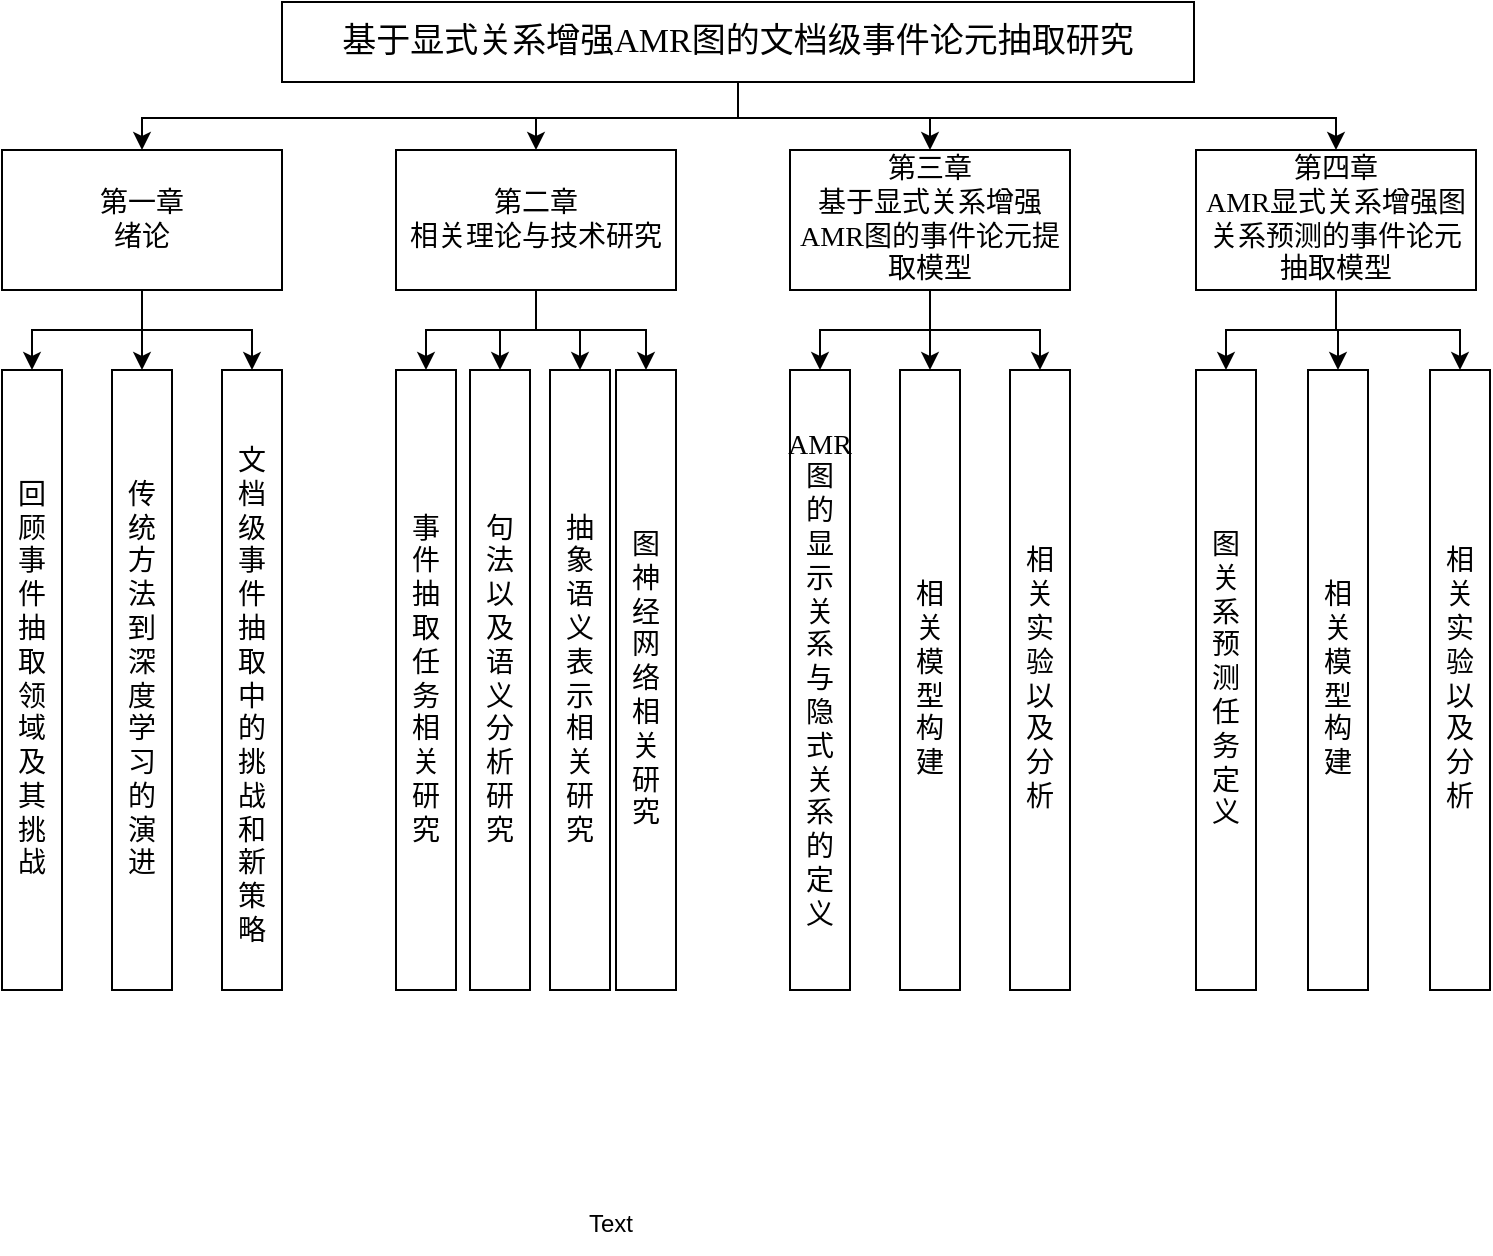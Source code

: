 <mxfile version="22.1.18" type="github">
  <diagram name="第 1 页" id="pSFM66YJ2xRk52TTQeRo">
    <mxGraphModel dx="1018" dy="609" grid="1" gridSize="10" guides="1" tooltips="1" connect="1" arrows="1" fold="1" page="1" pageScale="1" pageWidth="827" pageHeight="1169" math="0" shadow="0">
      <root>
        <mxCell id="0" />
        <mxCell id="1" parent="0" />
        <mxCell id="IECKvH-rgRgy9NSk1Zk0-20" style="edgeStyle=orthogonalEdgeStyle;rounded=0;orthogonalLoop=1;jettySize=auto;html=1;entryX=0.5;entryY=0;entryDx=0;entryDy=0;" parent="1" source="IECKvH-rgRgy9NSk1Zk0-2" target="IECKvH-rgRgy9NSk1Zk0-3" edge="1">
          <mxGeometry relative="1" as="geometry">
            <Array as="points">
              <mxPoint x="414" y="120" />
              <mxPoint x="116" y="120" />
            </Array>
          </mxGeometry>
        </mxCell>
        <mxCell id="IECKvH-rgRgy9NSk1Zk0-21" style="edgeStyle=orthogonalEdgeStyle;rounded=0;orthogonalLoop=1;jettySize=auto;html=1;entryX=0.5;entryY=0;entryDx=0;entryDy=0;" parent="1" source="IECKvH-rgRgy9NSk1Zk0-2" target="IECKvH-rgRgy9NSk1Zk0-4" edge="1">
          <mxGeometry relative="1" as="geometry">
            <Array as="points">
              <mxPoint x="414" y="120" />
              <mxPoint x="313" y="120" />
            </Array>
          </mxGeometry>
        </mxCell>
        <mxCell id="IECKvH-rgRgy9NSk1Zk0-22" style="edgeStyle=orthogonalEdgeStyle;rounded=0;orthogonalLoop=1;jettySize=auto;html=1;exitX=0.5;exitY=1;exitDx=0;exitDy=0;entryX=0.5;entryY=0;entryDx=0;entryDy=0;" parent="1" source="IECKvH-rgRgy9NSk1Zk0-2" target="IECKvH-rgRgy9NSk1Zk0-5" edge="1">
          <mxGeometry relative="1" as="geometry">
            <Array as="points">
              <mxPoint x="414" y="120" />
              <mxPoint x="510" y="120" />
            </Array>
          </mxGeometry>
        </mxCell>
        <mxCell id="IECKvH-rgRgy9NSk1Zk0-23" style="edgeStyle=orthogonalEdgeStyle;rounded=0;orthogonalLoop=1;jettySize=auto;html=1;" parent="1" source="IECKvH-rgRgy9NSk1Zk0-2" target="IECKvH-rgRgy9NSk1Zk0-6" edge="1">
          <mxGeometry relative="1" as="geometry">
            <Array as="points">
              <mxPoint x="414" y="120" />
              <mxPoint x="713" y="120" />
            </Array>
          </mxGeometry>
        </mxCell>
        <mxCell id="IECKvH-rgRgy9NSk1Zk0-2" value="&lt;font style=&quot;font-size: 17px;&quot; face=&quot;宋体-简&quot;&gt;基于显式关系增强AMR图的文档级事件论元抽取研究&lt;/font&gt;" style="whiteSpace=wrap;html=1;" parent="1" vertex="1">
          <mxGeometry x="186" y="62" width="456" height="40" as="geometry" />
        </mxCell>
        <mxCell id="IECKvH-rgRgy9NSk1Zk0-25" style="edgeStyle=orthogonalEdgeStyle;rounded=0;orthogonalLoop=1;jettySize=auto;html=1;entryX=0.5;entryY=0;entryDx=0;entryDy=0;" parent="1" source="IECKvH-rgRgy9NSk1Zk0-3" target="IECKvH-rgRgy9NSk1Zk0-8" edge="1">
          <mxGeometry relative="1" as="geometry" />
        </mxCell>
        <mxCell id="IECKvH-rgRgy9NSk1Zk0-26" value="" style="edgeStyle=orthogonalEdgeStyle;rounded=0;orthogonalLoop=1;jettySize=auto;html=1;" parent="1" source="IECKvH-rgRgy9NSk1Zk0-3" target="IECKvH-rgRgy9NSk1Zk0-9" edge="1">
          <mxGeometry relative="1" as="geometry" />
        </mxCell>
        <mxCell id="IECKvH-rgRgy9NSk1Zk0-27" style="edgeStyle=orthogonalEdgeStyle;rounded=0;orthogonalLoop=1;jettySize=auto;html=1;entryX=0.5;entryY=0;entryDx=0;entryDy=0;" parent="1" source="IECKvH-rgRgy9NSk1Zk0-3" target="IECKvH-rgRgy9NSk1Zk0-10" edge="1">
          <mxGeometry relative="1" as="geometry" />
        </mxCell>
        <mxCell id="IECKvH-rgRgy9NSk1Zk0-3" value="&lt;font face=&quot;宋体-简&quot; style=&quot;font-size: 14px;&quot;&gt;第一章&lt;br&gt;绪论&lt;br&gt;&lt;/font&gt;" style="rounded=0;whiteSpace=wrap;html=1;" parent="1" vertex="1">
          <mxGeometry x="46" y="136" width="140" height="70" as="geometry" />
        </mxCell>
        <mxCell id="IECKvH-rgRgy9NSk1Zk0-28" style="edgeStyle=orthogonalEdgeStyle;rounded=0;orthogonalLoop=1;jettySize=auto;html=1;entryX=0.5;entryY=0;entryDx=0;entryDy=0;" parent="1" source="IECKvH-rgRgy9NSk1Zk0-4" target="IECKvH-rgRgy9NSk1Zk0-11" edge="1">
          <mxGeometry relative="1" as="geometry" />
        </mxCell>
        <mxCell id="IECKvH-rgRgy9NSk1Zk0-29" style="edgeStyle=orthogonalEdgeStyle;rounded=0;orthogonalLoop=1;jettySize=auto;html=1;entryX=0.5;entryY=0;entryDx=0;entryDy=0;" parent="1" source="IECKvH-rgRgy9NSk1Zk0-4" target="IECKvH-rgRgy9NSk1Zk0-12" edge="1">
          <mxGeometry relative="1" as="geometry" />
        </mxCell>
        <mxCell id="IECKvH-rgRgy9NSk1Zk0-30" style="edgeStyle=orthogonalEdgeStyle;rounded=0;orthogonalLoop=1;jettySize=auto;html=1;entryX=0.5;entryY=0;entryDx=0;entryDy=0;" parent="1" source="IECKvH-rgRgy9NSk1Zk0-4" target="IECKvH-rgRgy9NSk1Zk0-13" edge="1">
          <mxGeometry relative="1" as="geometry" />
        </mxCell>
        <mxCell id="xBRvkmc-2l1ilHyjDRc--2" style="edgeStyle=orthogonalEdgeStyle;rounded=0;orthogonalLoop=1;jettySize=auto;html=1;entryX=0.5;entryY=0;entryDx=0;entryDy=0;" edge="1" parent="1" source="IECKvH-rgRgy9NSk1Zk0-4" target="xBRvkmc-2l1ilHyjDRc--1">
          <mxGeometry relative="1" as="geometry" />
        </mxCell>
        <mxCell id="IECKvH-rgRgy9NSk1Zk0-4" value="&lt;font face=&quot;宋体-简&quot; style=&quot;font-size: 14px;&quot;&gt;第二章&lt;/font&gt;&lt;br&gt;&lt;span style=&quot;font-family: 宋体-简; font-size: 14px;&quot;&gt;相关理论与技术研究&lt;/span&gt;" style="rounded=0;whiteSpace=wrap;html=1;" parent="1" vertex="1">
          <mxGeometry x="243" y="136" width="140" height="70" as="geometry" />
        </mxCell>
        <mxCell id="IECKvH-rgRgy9NSk1Zk0-31" style="edgeStyle=orthogonalEdgeStyle;rounded=0;orthogonalLoop=1;jettySize=auto;html=1;entryX=0.5;entryY=0;entryDx=0;entryDy=0;" parent="1" source="IECKvH-rgRgy9NSk1Zk0-5" target="IECKvH-rgRgy9NSk1Zk0-14" edge="1">
          <mxGeometry relative="1" as="geometry" />
        </mxCell>
        <mxCell id="IECKvH-rgRgy9NSk1Zk0-32" style="edgeStyle=orthogonalEdgeStyle;rounded=0;orthogonalLoop=1;jettySize=auto;html=1;entryX=0.5;entryY=0;entryDx=0;entryDy=0;" parent="1" source="IECKvH-rgRgy9NSk1Zk0-5" target="IECKvH-rgRgy9NSk1Zk0-15" edge="1">
          <mxGeometry relative="1" as="geometry" />
        </mxCell>
        <mxCell id="IECKvH-rgRgy9NSk1Zk0-33" style="edgeStyle=orthogonalEdgeStyle;rounded=0;orthogonalLoop=1;jettySize=auto;html=1;entryX=0.5;entryY=0;entryDx=0;entryDy=0;" parent="1" source="IECKvH-rgRgy9NSk1Zk0-5" target="IECKvH-rgRgy9NSk1Zk0-16" edge="1">
          <mxGeometry relative="1" as="geometry" />
        </mxCell>
        <mxCell id="IECKvH-rgRgy9NSk1Zk0-5" value="&lt;font face=&quot;宋体-简&quot; style=&quot;&quot;&gt;&lt;font style=&quot;font-size: 14px;&quot;&gt;第三章&lt;/font&gt;&lt;br&gt;&lt;span style=&quot;font-size: 14px;&quot;&gt;基于显式关系增强AMR图的事件论元提取模型&lt;/span&gt;&lt;br&gt;&lt;/font&gt;" style="rounded=0;whiteSpace=wrap;html=1;" parent="1" vertex="1">
          <mxGeometry x="440" y="136" width="140" height="70" as="geometry" />
        </mxCell>
        <mxCell id="IECKvH-rgRgy9NSk1Zk0-34" style="edgeStyle=orthogonalEdgeStyle;rounded=0;orthogonalLoop=1;jettySize=auto;html=1;entryX=0.5;entryY=0;entryDx=0;entryDy=0;" parent="1" source="IECKvH-rgRgy9NSk1Zk0-6" target="IECKvH-rgRgy9NSk1Zk0-17" edge="1">
          <mxGeometry relative="1" as="geometry" />
        </mxCell>
        <mxCell id="IECKvH-rgRgy9NSk1Zk0-36" style="edgeStyle=orthogonalEdgeStyle;rounded=0;orthogonalLoop=1;jettySize=auto;html=1;entryX=0.5;entryY=0;entryDx=0;entryDy=0;" parent="1" source="IECKvH-rgRgy9NSk1Zk0-6" target="IECKvH-rgRgy9NSk1Zk0-19" edge="1">
          <mxGeometry relative="1" as="geometry" />
        </mxCell>
        <mxCell id="IECKvH-rgRgy9NSk1Zk0-37" style="edgeStyle=orthogonalEdgeStyle;rounded=0;orthogonalLoop=1;jettySize=auto;html=1;entryX=0.5;entryY=0;entryDx=0;entryDy=0;" parent="1" source="IECKvH-rgRgy9NSk1Zk0-6" target="IECKvH-rgRgy9NSk1Zk0-24" edge="1">
          <mxGeometry relative="1" as="geometry" />
        </mxCell>
        <mxCell id="IECKvH-rgRgy9NSk1Zk0-6" value="&lt;font style=&quot;&quot; face=&quot;宋体-简&quot;&gt;&lt;font style=&quot;font-size: 14px;&quot;&gt;第四章&lt;/font&gt;&lt;br&gt;&lt;font style=&quot;font-size: 14px;&quot;&gt;AMR显式关系增强图关系预测的事件论元抽取模型&lt;/font&gt;&lt;br&gt;&lt;/font&gt;" style="rounded=0;whiteSpace=wrap;html=1;" parent="1" vertex="1">
          <mxGeometry x="643" y="136" width="140" height="70" as="geometry" />
        </mxCell>
        <mxCell id="IECKvH-rgRgy9NSk1Zk0-8" value="&lt;font style=&quot;font-size: 14px;&quot; face=&quot;宋体-简&quot;&gt;回&lt;br&gt;顾&lt;br&gt;事&lt;br&gt;件&lt;br&gt;抽&lt;br&gt;取&lt;br&gt;领&lt;br&gt;域&lt;br&gt;及&lt;br&gt;其&lt;br&gt;挑&lt;br&gt;战&lt;/font&gt;" style="rounded=0;whiteSpace=wrap;html=1;" parent="1" vertex="1">
          <mxGeometry x="46" y="246" width="30" height="310" as="geometry" />
        </mxCell>
        <mxCell id="IECKvH-rgRgy9NSk1Zk0-9" value="&lt;font face=&quot;宋体-简&quot; style=&quot;font-size: 14px;&quot;&gt;传&lt;br&gt;统&lt;br&gt;方&lt;br&gt;法&lt;br&gt;到&lt;br&gt;深&lt;br&gt;度&lt;br&gt;学&lt;br&gt;习&lt;br&gt;的&lt;br&gt;演&lt;br&gt;进&lt;/font&gt;" style="rounded=0;whiteSpace=wrap;html=1;" parent="1" vertex="1">
          <mxGeometry x="101" y="246" width="30" height="310" as="geometry" />
        </mxCell>
        <mxCell id="IECKvH-rgRgy9NSk1Zk0-10" value="&lt;font face=&quot;宋体-简&quot; style=&quot;font-size: 14px;&quot;&gt;&lt;br&gt;文&lt;br&gt;档&lt;br&gt;级&lt;br&gt;事&lt;br&gt;件&lt;br&gt;抽&lt;br&gt;取&lt;br&gt;中&lt;br&gt;的&lt;br&gt;挑&lt;br&gt;战&lt;br&gt;和&lt;br&gt;新&lt;br&gt;策&lt;br&gt;略&lt;/font&gt;" style="rounded=0;whiteSpace=wrap;html=1;" parent="1" vertex="1">
          <mxGeometry x="156" y="246" width="30" height="310" as="geometry" />
        </mxCell>
        <mxCell id="IECKvH-rgRgy9NSk1Zk0-11" value="事&lt;br&gt;件&lt;br&gt;抽&lt;br&gt;取&lt;br&gt;任&lt;br&gt;务&lt;br&gt;相&lt;br&gt;关&lt;br&gt;研&lt;br&gt;究" style="rounded=0;whiteSpace=wrap;html=1;fontFamily=宋体-简;fontSize=14;" parent="1" vertex="1">
          <mxGeometry x="243" y="246" width="30" height="310" as="geometry" />
        </mxCell>
        <mxCell id="IECKvH-rgRgy9NSk1Zk0-12" value="抽&lt;br&gt;象&lt;br&gt;语&lt;br&gt;义&lt;br&gt;表&lt;br&gt;示&lt;br&gt;相&lt;br&gt;关&lt;br&gt;研&lt;br&gt;究" style="rounded=0;whiteSpace=wrap;html=1;fontFamily=宋体-简;fontSize=14;" parent="1" vertex="1">
          <mxGeometry x="320" y="246" width="30" height="310" as="geometry" />
        </mxCell>
        <mxCell id="IECKvH-rgRgy9NSk1Zk0-13" value="图&lt;br&gt;神&lt;br&gt;经&lt;br&gt;网&lt;br&gt;络&lt;br&gt;相&lt;br&gt;关&lt;br&gt;研&lt;br&gt;究" style="rounded=0;whiteSpace=wrap;html=1;fontFamily=宋体-简;fontSize=14;" parent="1" vertex="1">
          <mxGeometry x="353" y="246" width="30" height="310" as="geometry" />
        </mxCell>
        <mxCell id="IECKvH-rgRgy9NSk1Zk0-14" value="AMR&lt;br&gt;图&lt;br&gt;的&lt;br&gt;显&lt;br&gt;示&lt;br&gt;关&lt;br&gt;系&lt;br&gt;与&lt;br&gt;隐&lt;br&gt;式&lt;br&gt;关&lt;br&gt;系&lt;br&gt;的&lt;br&gt;定&lt;br&gt;义" style="rounded=0;whiteSpace=wrap;html=1;fontFamily=宋体-简;fontSize=14;" parent="1" vertex="1">
          <mxGeometry x="440" y="246" width="30" height="310" as="geometry" />
        </mxCell>
        <mxCell id="IECKvH-rgRgy9NSk1Zk0-15" value="相&lt;br&gt;关&lt;br&gt;模&lt;br&gt;型&lt;br&gt;构&lt;br&gt;建" style="rounded=0;whiteSpace=wrap;html=1;fontFamily=宋体-简;fontSize=14;" parent="1" vertex="1">
          <mxGeometry x="495" y="246" width="30" height="310" as="geometry" />
        </mxCell>
        <mxCell id="IECKvH-rgRgy9NSk1Zk0-16" value="相&lt;br&gt;关&lt;br&gt;实&lt;br&gt;验&lt;br&gt;以&lt;br&gt;及&lt;br&gt;分&lt;br&gt;析" style="rounded=0;whiteSpace=wrap;html=1;fontFamily=宋体-简;fontSize=14;" parent="1" vertex="1">
          <mxGeometry x="550" y="246" width="30" height="310" as="geometry" />
        </mxCell>
        <mxCell id="IECKvH-rgRgy9NSk1Zk0-17" value="图&lt;br&gt;关&lt;br&gt;系&lt;br&gt;预&lt;br&gt;测&lt;br&gt;任&lt;br&gt;务&lt;br&gt;定&lt;br&gt;义" style="rounded=0;whiteSpace=wrap;html=1;fontFamily=宋体-简;fontSize=14;" parent="1" vertex="1">
          <mxGeometry x="643" y="246" width="30" height="310" as="geometry" />
        </mxCell>
        <mxCell id="IECKvH-rgRgy9NSk1Zk0-19" value="相&lt;br style=&quot;border-color: var(--border-color);&quot;&gt;关&lt;br style=&quot;border-color: var(--border-color);&quot;&gt;模&lt;br style=&quot;border-color: var(--border-color);&quot;&gt;型&lt;br style=&quot;border-color: var(--border-color);&quot;&gt;构&lt;br style=&quot;border-color: var(--border-color);&quot;&gt;建" style="rounded=0;whiteSpace=wrap;html=1;fontFamily=宋体-简;fontSize=14;" parent="1" vertex="1">
          <mxGeometry x="699" y="246" width="30" height="310" as="geometry" />
        </mxCell>
        <mxCell id="IECKvH-rgRgy9NSk1Zk0-24" value="相&lt;br&gt;关&lt;br&gt;实&lt;br&gt;验&lt;br&gt;以&lt;br&gt;及&lt;br&gt;分&lt;br&gt;析" style="rounded=0;whiteSpace=wrap;html=1;fontFamily=宋体-简;fontSize=14;" parent="1" vertex="1">
          <mxGeometry x="760" y="246" width="30" height="310" as="geometry" />
        </mxCell>
        <mxCell id="xBRvkmc-2l1ilHyjDRc--1" value="句&lt;br&gt;法&lt;br&gt;以&lt;br&gt;及&lt;br&gt;语&lt;br&gt;义&lt;br&gt;分&lt;br&gt;析&lt;br&gt;研&lt;br&gt;究" style="rounded=0;whiteSpace=wrap;html=1;fontFamily=宋体-简;fontSize=14;" vertex="1" parent="1">
          <mxGeometry x="280" y="246" width="30" height="310" as="geometry" />
        </mxCell>
        <mxCell id="xBRvkmc-2l1ilHyjDRc--3" value="Text" style="text;html=1;align=center;verticalAlign=middle;resizable=0;points=[];autosize=1;strokeColor=none;fillColor=none;" vertex="1" parent="1">
          <mxGeometry x="325" y="658" width="50" height="30" as="geometry" />
        </mxCell>
      </root>
    </mxGraphModel>
  </diagram>
</mxfile>
